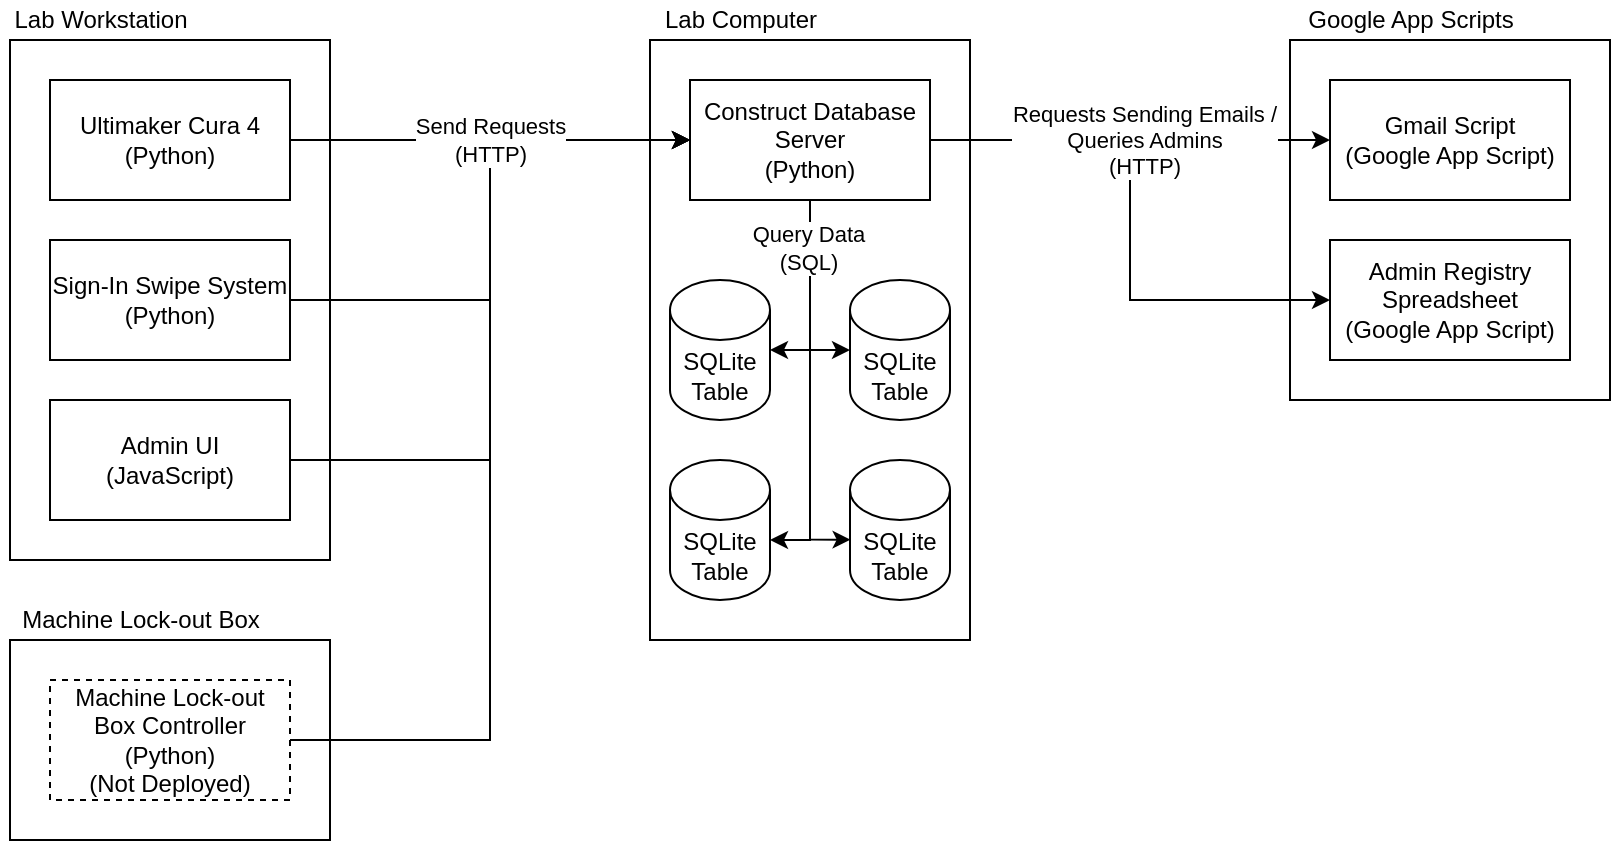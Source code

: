 <mxfile version="15.0.3" type="device"><diagram id="MTIP-5PLBF0YcWBFt69S" name="Page-1"><mxGraphModel dx="1178" dy="641" grid="1" gridSize="10" guides="1" tooltips="1" connect="1" arrows="1" fold="1" page="1" pageScale="1" pageWidth="850" pageHeight="1100" math="0" shadow="0"><root><mxCell id="0"/><mxCell id="1" parent="0"/><mxCell id="nwPcWIHdRZlyHmOG-eum-34" value="" style="rounded=0;whiteSpace=wrap;html=1;fillColor=none;gradientColor=none;" vertex="1" parent="1"><mxGeometry x="60" y="480" width="160" height="100" as="geometry"/></mxCell><mxCell id="nwPcWIHdRZlyHmOG-eum-32" value="" style="rounded=0;whiteSpace=wrap;html=1;fillColor=none;gradientColor=none;" vertex="1" parent="1"><mxGeometry x="60" y="180" width="160" height="260" as="geometry"/></mxCell><mxCell id="nwPcWIHdRZlyHmOG-eum-29" value="" style="rounded=0;whiteSpace=wrap;html=1;fillColor=none;gradientColor=none;" vertex="1" parent="1"><mxGeometry x="700" y="180" width="160" height="180" as="geometry"/></mxCell><mxCell id="nwPcWIHdRZlyHmOG-eum-27" value="" style="rounded=0;whiteSpace=wrap;html=1;fillColor=none;" vertex="1" parent="1"><mxGeometry x="380" y="180" width="160" height="300" as="geometry"/></mxCell><mxCell id="nwPcWIHdRZlyHmOG-eum-25" style="edgeStyle=orthogonalEdgeStyle;rounded=0;orthogonalLoop=1;jettySize=auto;html=1;entryX=0;entryY=0.5;entryDx=0;entryDy=0;" edge="1" parent="1" source="nwPcWIHdRZlyHmOG-eum-6" target="nwPcWIHdRZlyHmOG-eum-22"><mxGeometry relative="1" as="geometry"/></mxCell><mxCell id="nwPcWIHdRZlyHmOG-eum-16" style="edgeStyle=orthogonalEdgeStyle;rounded=0;orthogonalLoop=1;jettySize=auto;html=1;entryX=0;entryY=0.5;entryDx=0;entryDy=0;" edge="1" parent="1" source="nwPcWIHdRZlyHmOG-eum-1" target="nwPcWIHdRZlyHmOG-eum-6"><mxGeometry relative="1" as="geometry"/></mxCell><mxCell id="nwPcWIHdRZlyHmOG-eum-1" value="Ultimaker Cura 4&lt;br&gt;(Python)" style="rounded=0;whiteSpace=wrap;html=1;" vertex="1" parent="1"><mxGeometry x="80" y="200" width="120" height="60" as="geometry"/></mxCell><mxCell id="nwPcWIHdRZlyHmOG-eum-17" style="edgeStyle=orthogonalEdgeStyle;rounded=0;orthogonalLoop=1;jettySize=auto;html=1;entryX=0;entryY=0.5;entryDx=0;entryDy=0;" edge="1" parent="1" source="nwPcWIHdRZlyHmOG-eum-2" target="nwPcWIHdRZlyHmOG-eum-6"><mxGeometry relative="1" as="geometry"/></mxCell><mxCell id="nwPcWIHdRZlyHmOG-eum-2" value="Sign-In Swipe System&lt;br&gt;(Python)" style="rounded=0;whiteSpace=wrap;html=1;" vertex="1" parent="1"><mxGeometry x="80" y="280" width="120" height="60" as="geometry"/></mxCell><mxCell id="nwPcWIHdRZlyHmOG-eum-18" style="edgeStyle=orthogonalEdgeStyle;rounded=0;orthogonalLoop=1;jettySize=auto;html=1;entryX=0;entryY=0.5;entryDx=0;entryDy=0;" edge="1" parent="1" source="nwPcWIHdRZlyHmOG-eum-4" target="nwPcWIHdRZlyHmOG-eum-6"><mxGeometry relative="1" as="geometry"/></mxCell><mxCell id="nwPcWIHdRZlyHmOG-eum-4" value="Machine Lock-out Box Controller&lt;br&gt;(Python)&lt;br&gt;(Not Deployed)" style="rounded=0;whiteSpace=wrap;html=1;dashed=1;" vertex="1" parent="1"><mxGeometry x="80" y="500" width="120" height="60" as="geometry"/></mxCell><mxCell id="nwPcWIHdRZlyHmOG-eum-19" style="edgeStyle=orthogonalEdgeStyle;rounded=0;orthogonalLoop=1;jettySize=auto;html=1;entryX=0;entryY=0.5;entryDx=0;entryDy=0;" edge="1" parent="1" source="nwPcWIHdRZlyHmOG-eum-5" target="nwPcWIHdRZlyHmOG-eum-6"><mxGeometry relative="1" as="geometry"/></mxCell><mxCell id="nwPcWIHdRZlyHmOG-eum-20" value="Send Requests&lt;br&gt;(HTTP)" style="edgeLabel;html=1;align=center;verticalAlign=middle;resizable=0;points=[];" vertex="1" connectable="0" parent="nwPcWIHdRZlyHmOG-eum-19"><mxGeometry x="0.655" relative="1" as="geometry"><mxPoint x="-38" as="offset"/></mxGeometry></mxCell><mxCell id="nwPcWIHdRZlyHmOG-eum-5" value="Admin UI&lt;br&gt;(JavaScript)" style="rounded=0;whiteSpace=wrap;html=1;" vertex="1" parent="1"><mxGeometry x="80" y="360" width="120" height="60" as="geometry"/></mxCell><mxCell id="nwPcWIHdRZlyHmOG-eum-11" style="edgeStyle=orthogonalEdgeStyle;rounded=0;orthogonalLoop=1;jettySize=auto;html=1;entryX=1;entryY=0.5;entryDx=0;entryDy=0;entryPerimeter=0;" edge="1" parent="1" source="nwPcWIHdRZlyHmOG-eum-6" target="nwPcWIHdRZlyHmOG-eum-7"><mxGeometry relative="1" as="geometry"/></mxCell><mxCell id="nwPcWIHdRZlyHmOG-eum-12" style="edgeStyle=orthogonalEdgeStyle;rounded=0;orthogonalLoop=1;jettySize=auto;html=1;entryX=0;entryY=0.5;entryDx=0;entryDy=0;entryPerimeter=0;" edge="1" parent="1" source="nwPcWIHdRZlyHmOG-eum-6" target="nwPcWIHdRZlyHmOG-eum-8"><mxGeometry relative="1" as="geometry"/></mxCell><mxCell id="nwPcWIHdRZlyHmOG-eum-13" style="edgeStyle=orthogonalEdgeStyle;rounded=0;orthogonalLoop=1;jettySize=auto;html=1;entryX=0.006;entryY=0.569;entryDx=0;entryDy=0;entryPerimeter=0;" edge="1" parent="1" source="nwPcWIHdRZlyHmOG-eum-6" target="nwPcWIHdRZlyHmOG-eum-10"><mxGeometry relative="1" as="geometry"/></mxCell><mxCell id="nwPcWIHdRZlyHmOG-eum-14" style="edgeStyle=orthogonalEdgeStyle;rounded=0;orthogonalLoop=1;jettySize=auto;html=1;entryX=1;entryY=0.571;entryDx=0;entryDy=0;entryPerimeter=0;" edge="1" parent="1" source="nwPcWIHdRZlyHmOG-eum-6" target="nwPcWIHdRZlyHmOG-eum-9"><mxGeometry relative="1" as="geometry"/></mxCell><mxCell id="nwPcWIHdRZlyHmOG-eum-15" value="Query Data&lt;br&gt;(SQL)" style="edgeLabel;html=1;align=center;verticalAlign=middle;resizable=0;points=[];" vertex="1" connectable="0" parent="nwPcWIHdRZlyHmOG-eum-14"><mxGeometry x="-0.752" y="-1" relative="1" as="geometry"><mxPoint as="offset"/></mxGeometry></mxCell><mxCell id="nwPcWIHdRZlyHmOG-eum-23" style="edgeStyle=orthogonalEdgeStyle;rounded=0;orthogonalLoop=1;jettySize=auto;html=1;entryX=0;entryY=0.5;entryDx=0;entryDy=0;" edge="1" parent="1" source="nwPcWIHdRZlyHmOG-eum-6" target="nwPcWIHdRZlyHmOG-eum-21"><mxGeometry relative="1" as="geometry"/></mxCell><mxCell id="nwPcWIHdRZlyHmOG-eum-24" value="Requests Sending Emails /&lt;br&gt;Queries Admins&lt;br&gt;(HTTP)" style="edgeLabel;html=1;align=center;verticalAlign=middle;resizable=0;points=[];" vertex="1" connectable="0" parent="nwPcWIHdRZlyHmOG-eum-23"><mxGeometry x="0.332" y="1" relative="1" as="geometry"><mxPoint x="-26" y="1" as="offset"/></mxGeometry></mxCell><mxCell id="nwPcWIHdRZlyHmOG-eum-6" value="Construct Database Server&lt;br&gt;(Python)" style="rounded=0;whiteSpace=wrap;html=1;" vertex="1" parent="1"><mxGeometry x="400" y="200" width="120" height="60" as="geometry"/></mxCell><mxCell id="nwPcWIHdRZlyHmOG-eum-7" value="SQLite&lt;br&gt;Table" style="shape=cylinder3;whiteSpace=wrap;html=1;boundedLbl=1;backgroundOutline=1;size=15;" vertex="1" parent="1"><mxGeometry x="390" y="300" width="50" height="70" as="geometry"/></mxCell><mxCell id="nwPcWIHdRZlyHmOG-eum-8" value="SQLite&lt;br&gt;Table" style="shape=cylinder3;whiteSpace=wrap;html=1;boundedLbl=1;backgroundOutline=1;size=15;" vertex="1" parent="1"><mxGeometry x="480" y="300" width="50" height="70" as="geometry"/></mxCell><mxCell id="nwPcWIHdRZlyHmOG-eum-9" value="SQLite&lt;br&gt;Table" style="shape=cylinder3;whiteSpace=wrap;html=1;boundedLbl=1;backgroundOutline=1;size=15;" vertex="1" parent="1"><mxGeometry x="390" y="390" width="50" height="70" as="geometry"/></mxCell><mxCell id="nwPcWIHdRZlyHmOG-eum-10" value="SQLite&lt;br&gt;Table" style="shape=cylinder3;whiteSpace=wrap;html=1;boundedLbl=1;backgroundOutline=1;size=15;" vertex="1" parent="1"><mxGeometry x="480" y="390" width="50" height="70" as="geometry"/></mxCell><mxCell id="nwPcWIHdRZlyHmOG-eum-21" value="Gmail Script&lt;br&gt;(Google App Script)" style="rounded=0;whiteSpace=wrap;html=1;" vertex="1" parent="1"><mxGeometry x="720" y="200" width="120" height="60" as="geometry"/></mxCell><mxCell id="nwPcWIHdRZlyHmOG-eum-22" value="Admin Registry Spreadsheet&lt;br&gt;(Google App Script)" style="rounded=0;whiteSpace=wrap;html=1;" vertex="1" parent="1"><mxGeometry x="720" y="280" width="120" height="60" as="geometry"/></mxCell><mxCell id="nwPcWIHdRZlyHmOG-eum-28" value="Lab Computer" style="text;html=1;align=center;verticalAlign=middle;resizable=0;points=[];autosize=1;strokeColor=none;" vertex="1" parent="1"><mxGeometry x="380" y="160" width="90" height="20" as="geometry"/></mxCell><mxCell id="nwPcWIHdRZlyHmOG-eum-30" value="Google App Scripts" style="text;html=1;align=center;verticalAlign=middle;resizable=0;points=[];autosize=1;strokeColor=none;" vertex="1" parent="1"><mxGeometry x="700" y="160" width="120" height="20" as="geometry"/></mxCell><mxCell id="nwPcWIHdRZlyHmOG-eum-33" value="Lab Workstation" style="text;html=1;align=center;verticalAlign=middle;resizable=0;points=[];autosize=1;strokeColor=none;" vertex="1" parent="1"><mxGeometry x="55" y="160" width="100" height="20" as="geometry"/></mxCell><mxCell id="nwPcWIHdRZlyHmOG-eum-35" value="Machine Lock-out Box" style="text;html=1;align=center;verticalAlign=middle;resizable=0;points=[];autosize=1;strokeColor=none;" vertex="1" parent="1"><mxGeometry x="60" y="460" width="130" height="20" as="geometry"/></mxCell></root></mxGraphModel></diagram></mxfile>